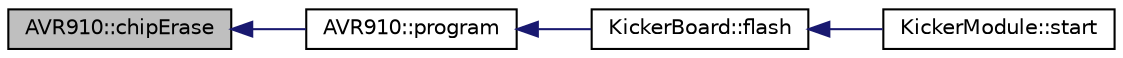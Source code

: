 digraph "AVR910::chipErase"
{
  edge [fontname="Helvetica",fontsize="10",labelfontname="Helvetica",labelfontsize="10"];
  node [fontname="Helvetica",fontsize="10",shape=record];
  rankdir="LR";
  Node18 [label="AVR910::chipErase",height=0.2,width=0.4,color="black", fillcolor="grey75", style="filled", fontcolor="black"];
  Node18 -> Node19 [dir="back",color="midnightblue",fontsize="10",style="solid",fontname="Helvetica"];
  Node19 [label="AVR910::program",height=0.2,width=0.4,color="black", fillcolor="white", style="filled",URL="$class_a_v_r910.html#a355ef9fb0c84d822fb50bff21ff1a7b8",tooltip="Program the AVR microcontroller connected to the mbed. "];
  Node19 -> Node20 [dir="back",color="midnightblue",fontsize="10",style="solid",fontname="Helvetica"];
  Node20 [label="KickerBoard::flash",height=0.2,width=0.4,color="black", fillcolor="white", style="filled",URL="$class_kicker_board.html#a28cc7187d0a26480ecab58f733913adb",tooltip="Reflashes the program on the kicker board MCU with the file specified. "];
  Node20 -> Node21 [dir="back",color="midnightblue",fontsize="10",style="solid",fontname="Helvetica"];
  Node21 [label="KickerModule::start",height=0.2,width=0.4,color="black", fillcolor="white", style="filled",URL="$class_kicker_module.html#a5901fc136f50ca6de9b7110c03f01a10",tooltip="Code which initializes module. "];
}
